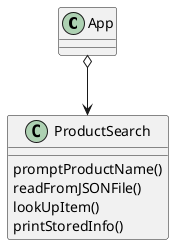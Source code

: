 @startuml
'https://plantuml.com/class-diagram

class App

class ProductSearch{
    promptProductName()
    readFromJSONFile()
    lookUpItem()
    printStoredInfo()
}

App o--> ProductSearch

@enduml